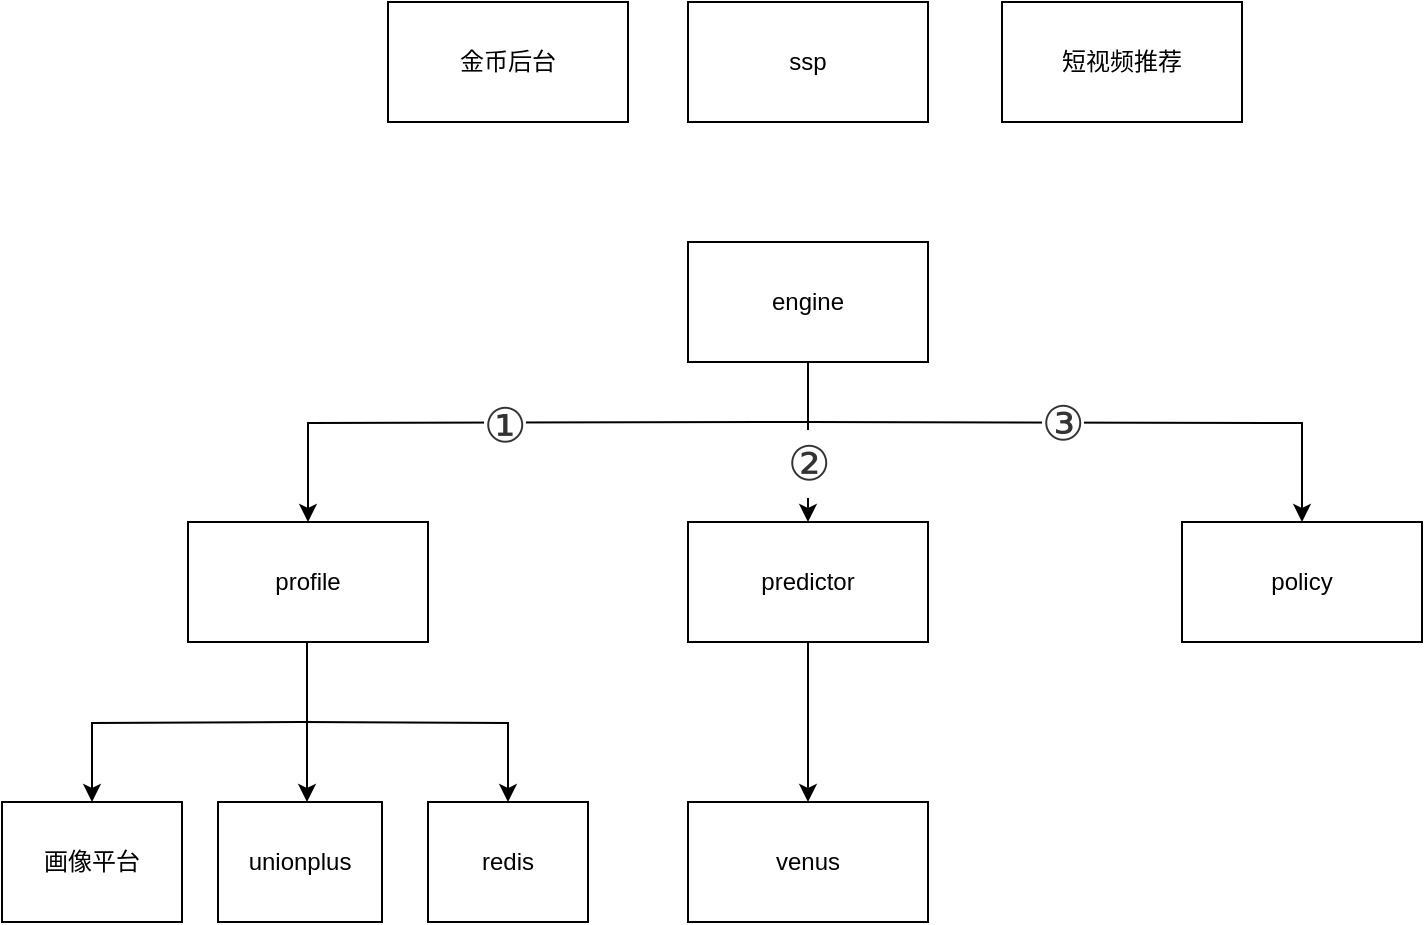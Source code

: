 <mxfile version="20.2.3" type="github">
  <diagram id="sNFe8rpMnxioV6bxYVCk" name="第 1 页">
    <mxGraphModel dx="893" dy="499" grid="1" gridSize="10" guides="1" tooltips="1" connect="1" arrows="1" fold="1" page="1" pageScale="1" pageWidth="827" pageHeight="1169" math="0" shadow="0">
      <root>
        <mxCell id="0" />
        <mxCell id="1" parent="0" />
        <mxCell id="tsmTd1OxDmNWAYkGPlin-3" value="" style="edgeStyle=orthogonalEdgeStyle;rounded=0;orthogonalLoop=1;jettySize=auto;html=1;" edge="1" parent="1" target="tsmTd1OxDmNWAYkGPlin-2">
          <mxGeometry relative="1" as="geometry">
            <mxPoint x="430" y="280" as="sourcePoint" />
          </mxGeometry>
        </mxCell>
        <mxCell id="tsmTd1OxDmNWAYkGPlin-21" value="&lt;h1 style=&quot;margin: 0px; padding: 0px; font-variant-numeric: normal; font-variant-east-asian: normal; font-stretch: normal; font-size: 16px; line-height: 26px; font-family: &amp;quot;PingFang SC&amp;quot;, &amp;quot;Lantinghei SC&amp;quot;, &amp;quot;Microsoft YaHei&amp;quot;, arial, 宋体, sans-serif, tahoma; word-break: break-all; position: relative; color: rgb(51, 51, 51); text-align: start;&quot;&gt;&lt;span style=&quot;display: inline; font-size: 24px; line-height: 34px; font-weight: 400; overflow: hidden; vertical-align: middle;&quot; class=&quot;ask-title&quot;&gt;①&lt;/span&gt;&lt;/h1&gt;" style="edgeLabel;html=1;align=center;verticalAlign=middle;resizable=0;points=[];" vertex="1" connectable="0" parent="tsmTd1OxDmNWAYkGPlin-3">
          <mxGeometry x="0.038" relative="1" as="geometry">
            <mxPoint as="offset" />
          </mxGeometry>
        </mxCell>
        <mxCell id="tsmTd1OxDmNWAYkGPlin-6" value="" style="edgeStyle=orthogonalEdgeStyle;rounded=0;orthogonalLoop=1;jettySize=auto;html=1;" edge="1" parent="1" source="tsmTd1OxDmNWAYkGPlin-1" target="tsmTd1OxDmNWAYkGPlin-5">
          <mxGeometry relative="1" as="geometry" />
        </mxCell>
        <mxCell id="tsmTd1OxDmNWAYkGPlin-22" value="&lt;h1 style=&quot;margin: 0px; padding: 0px; font-variant-numeric: normal; font-variant-east-asian: normal; font-stretch: normal; font-size: 16px; line-height: 26px; font-family: &amp;quot;PingFang SC&amp;quot;, &amp;quot;Lantinghei SC&amp;quot;, &amp;quot;Microsoft YaHei&amp;quot;, arial, 宋体, sans-serif, tahoma; word-break: break-all; position: relative; color: rgb(51, 51, 51); text-align: start;&quot;&gt;&lt;span style=&quot;display: inline; font-size: 24px; line-height: 34px; font-weight: 400; overflow: hidden; vertical-align: middle;&quot; class=&quot;ask-title&quot;&gt;②&lt;/span&gt;&lt;/h1&gt;" style="edgeLabel;html=1;align=center;verticalAlign=middle;resizable=0;points=[];" vertex="1" connectable="0" parent="tsmTd1OxDmNWAYkGPlin-6">
          <mxGeometry x="0.243" relative="1" as="geometry">
            <mxPoint as="offset" />
          </mxGeometry>
        </mxCell>
        <mxCell id="tsmTd1OxDmNWAYkGPlin-8" value="" style="edgeStyle=orthogonalEdgeStyle;rounded=0;orthogonalLoop=1;jettySize=auto;html=1;" edge="1" parent="1" target="tsmTd1OxDmNWAYkGPlin-7">
          <mxGeometry relative="1" as="geometry">
            <mxPoint x="423" y="280" as="sourcePoint" />
          </mxGeometry>
        </mxCell>
        <mxCell id="tsmTd1OxDmNWAYkGPlin-23" value="&lt;h1 style=&quot;margin: 0px; padding: 0px; font-variant-numeric: normal; font-variant-east-asian: normal; font-stretch: normal; font-size: 16px; line-height: 26px; font-family: &amp;quot;PingFang SC&amp;quot;, &amp;quot;Lantinghei SC&amp;quot;, &amp;quot;Microsoft YaHei&amp;quot;, arial, 宋体, sans-serif, tahoma; word-break: break-all; position: relative; color: rgb(51, 51, 51); text-align: start;&quot;&gt;&lt;span style=&quot;display: inline; font-size: 24px; line-height: 34px; font-weight: 400; overflow: hidden; vertical-align: middle;&quot; class=&quot;ask-title&quot;&gt;③&lt;/span&gt;&lt;/h1&gt;" style="edgeLabel;html=1;align=center;verticalAlign=middle;resizable=0;points=[];" vertex="1" connectable="0" parent="tsmTd1OxDmNWAYkGPlin-8">
          <mxGeometry x="0.784" relative="1" as="geometry">
            <mxPoint x="-120" y="-18" as="offset" />
          </mxGeometry>
        </mxCell>
        <mxCell id="tsmTd1OxDmNWAYkGPlin-1" value="engine" style="rounded=0;whiteSpace=wrap;html=1;" vertex="1" parent="1">
          <mxGeometry x="363" y="190" width="120" height="60" as="geometry" />
        </mxCell>
        <mxCell id="tsmTd1OxDmNWAYkGPlin-11" value="" style="edgeStyle=orthogonalEdgeStyle;rounded=0;orthogonalLoop=1;jettySize=auto;html=1;" edge="1" parent="1" target="tsmTd1OxDmNWAYkGPlin-10">
          <mxGeometry relative="1" as="geometry">
            <mxPoint x="170" y="430" as="sourcePoint" />
          </mxGeometry>
        </mxCell>
        <mxCell id="tsmTd1OxDmNWAYkGPlin-12" style="edgeStyle=orthogonalEdgeStyle;rounded=0;orthogonalLoop=1;jettySize=auto;html=1;" edge="1" parent="1">
          <mxGeometry relative="1" as="geometry">
            <mxPoint x="172.5" y="470" as="targetPoint" />
            <mxPoint x="172.5" y="390" as="sourcePoint" />
          </mxGeometry>
        </mxCell>
        <mxCell id="tsmTd1OxDmNWAYkGPlin-14" style="edgeStyle=orthogonalEdgeStyle;rounded=0;orthogonalLoop=1;jettySize=auto;html=1;entryX=0.5;entryY=0;entryDx=0;entryDy=0;" edge="1" parent="1" target="tsmTd1OxDmNWAYkGPlin-15">
          <mxGeometry relative="1" as="geometry">
            <mxPoint x="292" y="470" as="targetPoint" />
            <mxPoint x="170" y="430" as="sourcePoint" />
          </mxGeometry>
        </mxCell>
        <mxCell id="tsmTd1OxDmNWAYkGPlin-2" value="profile" style="rounded=0;whiteSpace=wrap;html=1;" vertex="1" parent="1">
          <mxGeometry x="113" y="330" width="120" height="60" as="geometry" />
        </mxCell>
        <mxCell id="tsmTd1OxDmNWAYkGPlin-20" value="" style="edgeStyle=orthogonalEdgeStyle;rounded=0;orthogonalLoop=1;jettySize=auto;html=1;" edge="1" parent="1" source="tsmTd1OxDmNWAYkGPlin-5" target="tsmTd1OxDmNWAYkGPlin-19">
          <mxGeometry relative="1" as="geometry" />
        </mxCell>
        <mxCell id="tsmTd1OxDmNWAYkGPlin-5" value="predictor" style="rounded=0;whiteSpace=wrap;html=1;" vertex="1" parent="1">
          <mxGeometry x="363" y="330" width="120" height="60" as="geometry" />
        </mxCell>
        <mxCell id="tsmTd1OxDmNWAYkGPlin-7" value="policy" style="rounded=0;whiteSpace=wrap;html=1;" vertex="1" parent="1">
          <mxGeometry x="610" y="330" width="120" height="60" as="geometry" />
        </mxCell>
        <mxCell id="tsmTd1OxDmNWAYkGPlin-10" value="画像平台" style="rounded=0;whiteSpace=wrap;html=1;" vertex="1" parent="1">
          <mxGeometry x="20" y="470" width="90" height="60" as="geometry" />
        </mxCell>
        <mxCell id="tsmTd1OxDmNWAYkGPlin-13" value="unionplus" style="rounded=0;whiteSpace=wrap;html=1;" vertex="1" parent="1">
          <mxGeometry x="128" y="470" width="82" height="60" as="geometry" />
        </mxCell>
        <mxCell id="tsmTd1OxDmNWAYkGPlin-15" value="redis" style="rounded=0;whiteSpace=wrap;html=1;" vertex="1" parent="1">
          <mxGeometry x="233" y="470" width="80" height="60" as="geometry" />
        </mxCell>
        <mxCell id="tsmTd1OxDmNWAYkGPlin-16" value="金币后台" style="rounded=0;whiteSpace=wrap;html=1;" vertex="1" parent="1">
          <mxGeometry x="213" y="70" width="120" height="60" as="geometry" />
        </mxCell>
        <mxCell id="tsmTd1OxDmNWAYkGPlin-17" value="ssp" style="rounded=0;whiteSpace=wrap;html=1;" vertex="1" parent="1">
          <mxGeometry x="363" y="70" width="120" height="60" as="geometry" />
        </mxCell>
        <mxCell id="tsmTd1OxDmNWAYkGPlin-18" value="短视频推荐" style="rounded=0;whiteSpace=wrap;html=1;" vertex="1" parent="1">
          <mxGeometry x="520" y="70" width="120" height="60" as="geometry" />
        </mxCell>
        <mxCell id="tsmTd1OxDmNWAYkGPlin-19" value="venus" style="whiteSpace=wrap;html=1;rounded=0;" vertex="1" parent="1">
          <mxGeometry x="363" y="470" width="120" height="60" as="geometry" />
        </mxCell>
      </root>
    </mxGraphModel>
  </diagram>
</mxfile>
